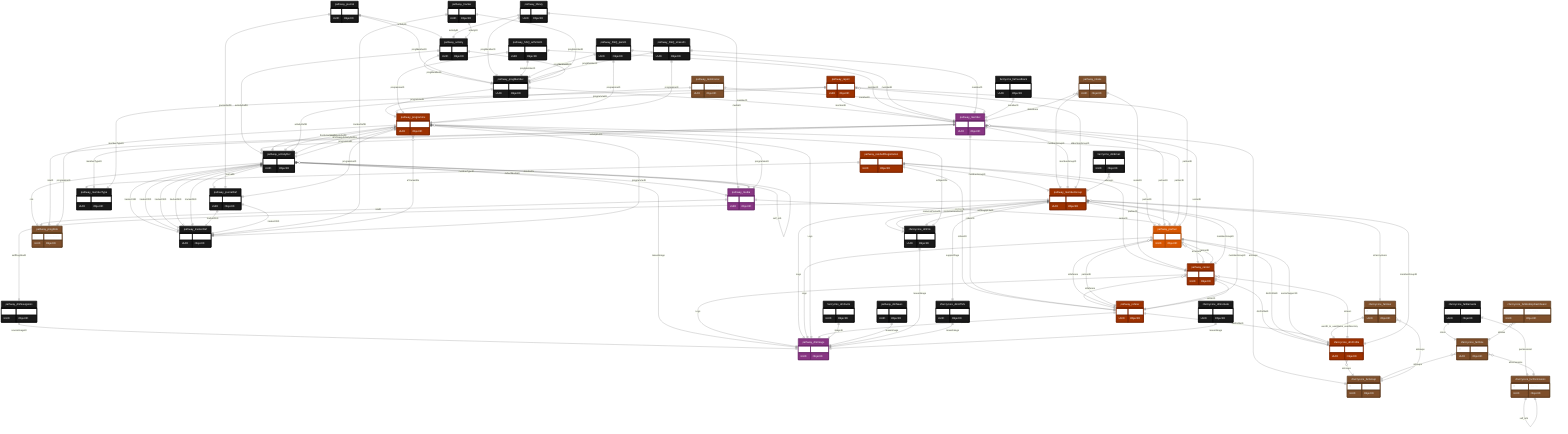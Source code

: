 erDiagram
    %% Parameters:
%%   Focus: partner
%%   Domains: provider, participant, pathway
%%   Chart Type: ER
    "pathway_ruleSelfRegistration" {
        📞 SERVICES UUID ObjectID
    }

    "pathway_dmImage" {
        💧 UTILITIES UUID ObjectID
    }

    "pathway_dmNavigation" {
        💧 UTILITIES UUID ObjectID
    }

    "pathway_dmNews" {
        💧 UTILITIES UUID ObjectID
    }

    "pathway_activity" {
        🔥 CORE UUID ObjectID
    }

    "pathway_activityDef" {
        🔥 CORE UUID ObjectID
    }

    "pathway_center" {
        🔥 CORE UUID ObjectID
    }

    "pathway_intake" {
        💧 UTILITIES UUID ObjectID
    }

    "pathway_journal" {
        💧 UTILITIES UUID ObjectID
    }

    "pathway_journalDef" {
        💧 UTILITIES UUID ObjectID
    }

    "pathway_library" {
        💧 UTILITIES UUID ObjectID
    }

    "pathway_media" {
        🔥 CORE UUID ObjectID
    }

    "pathway_member" {
        🔥 CORE UUID ObjectID
    }

    "pathway_memberGroup" {
        🔥 CORE UUID ObjectID
    }

    "pathway_memberType" {
        💧 UTILITIES UUID ObjectID
    }

    "pathway_partner" {
        🔥 CORE UUID ObjectID
    }

    "pathway_progMember" {
        🔥 CORE UUID ObjectID
    }

    "pathway_programme" {
        💧 UTILITIES UUID ObjectID
    }

    "pathway_progRole" {
        📞 SERVICES UUID ObjectID
    }

    "pathway_referer" {
        🔥 CORE UUID ObjectID
    }

    "pathway_report" {
        📞 SERVICES UUID ObjectID
    }

    "pathway_SSQ_arthritis01" {
        💧 UTILITIES UUID ObjectID
    }

    "pathway_SSQ_pain01" {
        💧 UTILITIES UUID ObjectID
    }

    "pathway_SSQ_stress01" {
        💧 UTILITIES UUID ObjectID
    }

    "pathway_testimonial" {
        📞 SERVICES UUID ObjectID
    }

    "pathway_tracker" {
        💧 UTILITIES UUID ObjectID
    }

    "pathway_trackerDef" {
        💧 UTILITIES UUID ObjectID
    }

    "farcrycms_dmEmail" {
        📞 SERVICES UUID ObjectID
    }

    "farcrycms_dmFacts" {
        💧 UTILITIES UUID ObjectID
    }

    "farcrycms_farFeedback" {
        📞 SERVICES UUID ObjectID
    }

    "zfarcrycore_dmFile" {
        💧 UTILITIES UUID ObjectID
    }

    "zfarcrycore_dmHTML" {
        💧 UTILITIES UUID ObjectID
    }

    "zfarcrycore_dmInclude" {
        💧 UTILITIES UUID ObjectID
    }

    "zfarcrycore_dmProfile" {
        🛡️ AUTH UUID ObjectID
    }

    "zfarcrycore_farBarnacle" {
        🛡️ AUTH UUID ObjectID
    }

    "zfarcrycore_farGroup" {
        🛡️ AUTH UUID ObjectID
    }

    "zfarcrycore_farPermission" {
        🛡️ AUTH UUID ObjectID
    }

    "zfarcrycore_farRole" {
        🛡️ AUTH UUID ObjectID
    }

    "zfarcrycore_farUser" {
        🛡️ AUTH UUID ObjectID
    }

    "zfarcrycore_farWebtopDashboard" {
        💧 UTILITIES UUID ObjectID
    }

    %% Direct FK Relationships
    "pathway_ruleSelfRegistration" ||--|| "pathway_memberType" : memberTypeID
    "pathway_ruleSelfRegistration" ||--|| "pathway_memberGroup" : memberGroupID
    "pathway_ruleSelfRegistration" ||--|| "pathway_partner" : partnerID
    "pathway_ruleSelfRegistration" ||--|| "pathway_center" : centerID
    "pathway_ruleSelfRegistration" ||--|| "pathway_referer" : refererID
    "pathway_dmNavigation" ||--|| "pathway_dmImage" : sourceImageID
    "pathway_activity" ||--|| "pathway_progMember" : progMemberID
    "pathway_activity" ||--|| "pathway_activityDef" : activityDefID
    "pathway_activityDef" ||--|| "pathway_programme" : programmeID
    "pathway_activityDef" ||--|| "pathway_dmImage" : teaserImage
    "pathway_activityDef" ||--|| "pathway_progRole" : role
    "pathway_activityDef" ||--|| "pathway_media" : defaultMediaID
    "pathway_activityDef" ||--|| "pathway_journalDef" : journalID
    "pathway_activityDef" ||--|| "pathway_trackerDef" : tracker01ID
    "pathway_activityDef" ||--|| "pathway_trackerDef" : tracker02ID
    "pathway_activityDef" ||--|| "pathway_trackerDef" : tracker03ID
    "pathway_activityDef" ||--|| "pathway_trackerDef" : tracker04ID
    "pathway_activityDef" ||--|| "pathway_trackerDef" : tracker05ID
    "pathway_center" ||--|| "pathway_dmImage" : Logo
    "pathway_center" ||--|| "zfarcrycore_dmProfile" : dmProfileID
    "pathway_center" ||--|| "pathway_partner" : partnerID
    "pathway_center" ||--|| "pathway_memberGroup" : memberGroupID
    "pathway_intake" ||--|| "pathway_memberGroup" : memberGroupID
    "pathway_intake" ||--|| "pathway_center" : centerID
    "pathway_journal" ||--|| "pathway_progMember" : progMemberID
    "pathway_journal" ||--|| "pathway_journalDef" : journalDefID
    "pathway_journal" ||--|| "pathway_activity" : activityID
    "pathway_journalDef" ||--|| "pathway_trackerDef" : tracker01ID
    "pathway_journalDef" ||--|| "pathway_trackerDef" : tracker02ID
    "pathway_journalDef" ||--|| "pathway_programme" : programmeID
    "pathway_library" ||--|| "pathway_progMember" : progMemberID
    "pathway_library" ||--|| "pathway_activity" : activityID
    "pathway_library" ||--|| "pathway_media" : mediaID
    "pathway_media" ||--|| "pathway_partner" : partnerID
    "pathway_media" ||--|| "pathway_programme" : programmeID
    "pathway_media" ||--|| "pathway_progRole" : roleID
    "pathway_member" ||--|| "pathway_memberType" : memberTypeID
    "pathway_member" ||--|| "pathway_memberGroup" : memberGroupID
    "pathway_member" ||--|| "pathway_partner" : partnerID
    "pathway_member" ||--|| "pathway_center" : centerID
    "pathway_member" ||--|| "pathway_referer" : refererID
    "pathway_member" ||--|| "pathway_activityDef" : activityDefID
    "pathway_member" ||--|| "pathway_progRole" : roleID
    "pathway_memberGroup" ||--|| "pathway_partner" : partnerID
    "pathway_memberGroup" ||--|| "pathway_dmImage" : Logo
    "pathway_memberGroup" ||--|| "zfarcrycore_dmFile" : resourcePosterID
    "pathway_memberGroup" ||--|| "zfarcrycore_dmFile" : resourceHandoutID
    "pathway_memberGroup" ||--|| "zfarcrycore_dmHTML" : supportPage
    "pathway_memberGroup" ||--|| "pathway_dmNavigation" : selfRegNavID
    "pathway_memberGroup" ||--|| "zfarcrycore_dmFile" : selfRegQrFileID
    "pathway_partner" ||--|| "pathway_dmImage" : Logo
    "pathway_partner" ||--|| "zfarcrycore_dmProfile" : dmProfileID
    "pathway_partner" ||--|| "zfarcrycore_dmProfile" : seniorSupportID
    "pathway_progMember" ||--|| "pathway_programme" : programmeID
    "pathway_progMember" ||--|| "pathway_member" : memberID
    "pathway_progMember" ||--|| "pathway_activity" : currActivityID
    "pathway_programme" ||--|| "pathway_partner" : partnerID
    "pathway_programme" ||--|| "pathway_dmImage" : Logo
    "pathway_programme" ||--|| "pathway_activityDef" : firstActivityDefID
    "pathway_programme" ||--|| "pathway_activityDef" : lastActivityDefID
    "pathway_progRole" ||--|| "pathway_programme" : programmeID
    "pathway_referer" ||--|| "pathway_dmImage" : picture
    "pathway_referer" ||--|| "zfarcrycore_dmProfile" : dmProfileID
    "pathway_referer" ||--|| "pathway_partner" : partnerID
    "pathway_referer" ||--|| "pathway_memberGroup" : memberGroupID
    "pathway_referer" ||--|| "pathway_center" : centerID
    "pathway_report" ||--|| "pathway_programme" : programmeID
    "pathway_report" ||--|| "pathway_partner" : partnerID
    "pathway_report" ||--|| "pathway_member" : memberID
    "pathway_report" ||--|| "pathway_memberType" : memberTypeID
    "pathway_SSQ_arthritis01" ||--|| "pathway_programme" : programmeID
    "pathway_SSQ_arthritis01" ||--|| "pathway_progMember" : progMemberID
    "pathway_SSQ_arthritis01" ||--|| "pathway_member" : memberID
    "pathway_SSQ_pain01" ||--|| "pathway_programme" : programmeID
    "pathway_SSQ_pain01" ||--|| "pathway_progMember" : progMemberID
    "pathway_SSQ_pain01" ||--|| "pathway_member" : memberID
    "pathway_SSQ_stress01" ||--|| "pathway_programme" : programmeID
    "pathway_SSQ_stress01" ||--|| "pathway_progMember" : progMemberID
    "pathway_SSQ_stress01" ||--|| "pathway_member" : memberID
    "pathway_testimonial" ||--|| "pathway_member" : memberID
    "pathway_testimonial" ||--|| "pathway_activityDef" : activityDefID
    "pathway_tracker" ||--|| "pathway_progMember" : progMemberID
    "pathway_tracker" ||--|| "pathway_trackerDef" : trackerDefID
    "pathway_tracker" ||--|| "pathway_activity" : activityID
    "pathway_trackerDef" ||--|| "pathway_programme" : programmeID
    "farcrycms_dmFacts" ||--|| "pathway_dmImage" : imageID
    "pathway_dmNews" ||--|| "pathway_dmImage" : teaserImage
    "farcrycms_farFeedback" ||--|| "pathway_member" : memberID
    "zfarcrycore_dmFile" ||--|| "pathway_dmImage" : teaserImage
    "zfarcrycore_dmHTML" ||--|| "pathway_dmImage" : teaserImage
    "zfarcrycore_dmInclude" ||--|| "pathway_dmImage" : teaserImage
    "zfarcrycore_dmProfile" ||--|| "pathway_memberGroup" : memberGroupID
    "zfarcrycore_farBarnacle" ||--|| "zfarcrycore_farRole" : roleid
    "zfarcrycore_farBarnacle" ||--|| "zfarcrycore_farPermission" : permissionid
    %% End Direct FK Relationships

    %% Special Joins
    "zfarcrycore_farUser" ||--|| "zfarcrycore_dmProfile" : userID_to_userName_userDirectory
    %% End Special Joins

    %% Self-Referencing Relationships for farPermission
    %% Self-refs include: aRelatedtypes
    "zfarcrycore_farPermission" ||--|| "zfarcrycore_farPermission" : self_refs
    %% End Self-Referencing Relationships for farPermission

    %% Self-Referencing Relationships for activityDef
    %% Self-refs include: onEndID, aCuePointActivities, aInteract1Activities, aInteract2Activities, aInteract3Activities, aInteract4Activities, aInteract5Activities
    "pathway_activityDef" ||--|| "pathway_activityDef" : self_refs
    %% End Self-Referencing Relationships for activityDef

    %% Join Table Relationships
    "pathway_activityDef" }o--|| "pathway_media" : aMediaIDs
    "pathway_center" }o--|| "zfarcrycore_dmProfile" : aUsers
    "pathway_center" }o--|| "pathway_referer" : aReferers
    "pathway_intake" }o--|| "pathway_member" : aMembers
    "pathway_member" }o--|| "zfarcrycore_farGroup" : aGroups
    "pathway_memberGroup" }o--|| "zfarcrycore_farUser" : aFarcryUsers
    "pathway_partner" }o--|| "pathway_center" : aCenters
    "pathway_partner" }o--|| "pathway_referer" : aReferers
    "pathway_programme" }o--|| "pathway_activityDef" : aFollowupActivityDefIDs
    "pathway_programme" }o--|| "pathway_trackerDef" : aTrackerIDs
    "pathway_programme" }o--|| "zfarcrycore_dmFile" : aObjectIDs
    "pathway_report" }o--|| "pathway_memberGroup" : aMemberGroupID
    "farcrycms_dmEmail" }o--|| "pathway_memberGroup" : aGroups
    "zfarcrycore_dmProfile" }o--|| "zfarcrycore_farGroup" : aGroups
    "zfarcrycore_farRole" }o--|| "zfarcrycore_farGroup" : aGroups
    "zfarcrycore_farRole" }o--|| "zfarcrycore_farPermission" : aPermissions
    "zfarcrycore_farUser" }o--|| "zfarcrycore_farGroup" : aGroups
    "zfarcrycore_farWebtopDashboard" }o--|| "zfarcrycore_farRole" : aRoles
    %% End Join Table Relationships


    %% Entity Styling
    style pathway_ruleSelfRegistration fill:#9d3100,stroke:#7a2600,stroke-width:2px,color:#fff
    style pathway_dmImage fill:#883583,stroke:#6a2a6a,stroke-width:2px,color:#fff
    style pathway_dmNavigation fill:#1a1a1a,stroke:#0d0d0d,stroke-width:2px,color:#fff
    style pathway_dmNews fill:#1a1a1a,stroke:#0d0d0d,stroke-width:2px,color:#fff
    style pathway_activity fill:#1a1a1a,stroke:#0d0d0d,stroke-width:2px,color:#fff
    style pathway_activityDef fill:#1a1a1a,stroke:#0d0d0d,stroke-width:2px,color:#fff
    style pathway_center fill:#9d3100,stroke:#7a2600,stroke-width:2px,color:#fff
    style pathway_intake fill:#7e4f2b,stroke:#5d3d1f,stroke-width:2px,color:#eceff1
    style pathway_journal fill:#1a1a1a,stroke:#0d0d0d,stroke-width:2px,color:#fff
    style pathway_journalDef fill:#1a1a1a,stroke:#0d0d0d,stroke-width:2px,color:#fff
    style pathway_library fill:#1a1a1a,stroke:#0d0d0d,stroke-width:2px,color:#fff
    style pathway_media fill:#883583,stroke:#6a2a6a,stroke-width:2px,color:#fff
    style pathway_member fill:#883583,stroke:#6a2a6a,stroke-width:2px,color:#fff
    style pathway_memberGroup fill:#9d3100,stroke:#7a2600,stroke-width:2px,color:#fff
    style pathway_memberType fill:#1a1a1a,stroke:#0d0d0d,stroke-width:2px,color:#fff
    style pathway_partner fill:#d75500,stroke:#b34d00,stroke-width:2px,color:#fff
    style pathway_progMember fill:#1a1a1a,stroke:#0d0d0d,stroke-width:2px,color:#fff
    style pathway_programme fill:#9d3100,stroke:#7a2600,stroke-width:2px,color:#fff
    style pathway_progRole fill:#7e4f2b,stroke:#5d3d1f,stroke-width:2px,color:#eceff1
    style pathway_referer fill:#9d3100,stroke:#7a2600,stroke-width:2px,color:#fff
    style pathway_report fill:#9d3100,stroke:#7a2600,stroke-width:2px,color:#fff
    style pathway_SSQ_arthritis01 fill:#1a1a1a,stroke:#0d0d0d,stroke-width:2px,color:#fff
    style pathway_SSQ_pain01 fill:#1a1a1a,stroke:#0d0d0d,stroke-width:2px,color:#fff
    style pathway_SSQ_stress01 fill:#1a1a1a,stroke:#0d0d0d,stroke-width:2px,color:#fff
    style pathway_testimonial fill:#7e4f2b,stroke:#5d3d1f,stroke-width:2px,color:#eceff1
    style pathway_tracker fill:#1a1a1a,stroke:#0d0d0d,stroke-width:2px,color:#fff
    style pathway_trackerDef fill:#1a1a1a,stroke:#0d0d0d,stroke-width:2px,color:#fff
    style farcrycms_dmEmail fill:#1a1a1a,stroke:#0d0d0d,stroke-width:2px,color:#fff
    style farcrycms_dmFacts fill:#1a1a1a,stroke:#0d0d0d,stroke-width:2px,color:#fff
    style farcrycms_farFeedback fill:#1a1a1a,stroke:#0d0d0d,stroke-width:2px,color:#fff
    style zfarcrycore_dmFile fill:#1a1a1a,stroke:#0d0d0d,stroke-width:2px,color:#fff
    style zfarcrycore_dmHTML fill:#1a1a1a,stroke:#0d0d0d,stroke-width:2px,color:#fff
    style zfarcrycore_dmInclude fill:#1a1a1a,stroke:#0d0d0d,stroke-width:2px,color:#fff
    style zfarcrycore_dmProfile fill:#9d3100,stroke:#7a2600,stroke-width:2px,color:#fff
    style zfarcrycore_farBarnacle fill:#1a1a1a,stroke:#0d0d0d,stroke-width:2px,color:#fff
    style zfarcrycore_farGroup fill:#7e4f2b,stroke:#5d3d1f,stroke-width:2px,color:#eceff1
    style zfarcrycore_farPermission fill:#7e4f2b,stroke:#5d3d1f,stroke-width:2px,color:#eceff1
    style zfarcrycore_farRole fill:#7e4f2b,stroke:#5d3d1f,stroke-width:2px,color:#eceff1
    style zfarcrycore_farUser fill:#7e4f2b,stroke:#5d3d1f,stroke-width:2px,color:#eceff1
    style zfarcrycore_farWebtopDashboard fill:#7e4f2b,stroke:#5d3d1f,stroke-width:2px,color:#eceff1